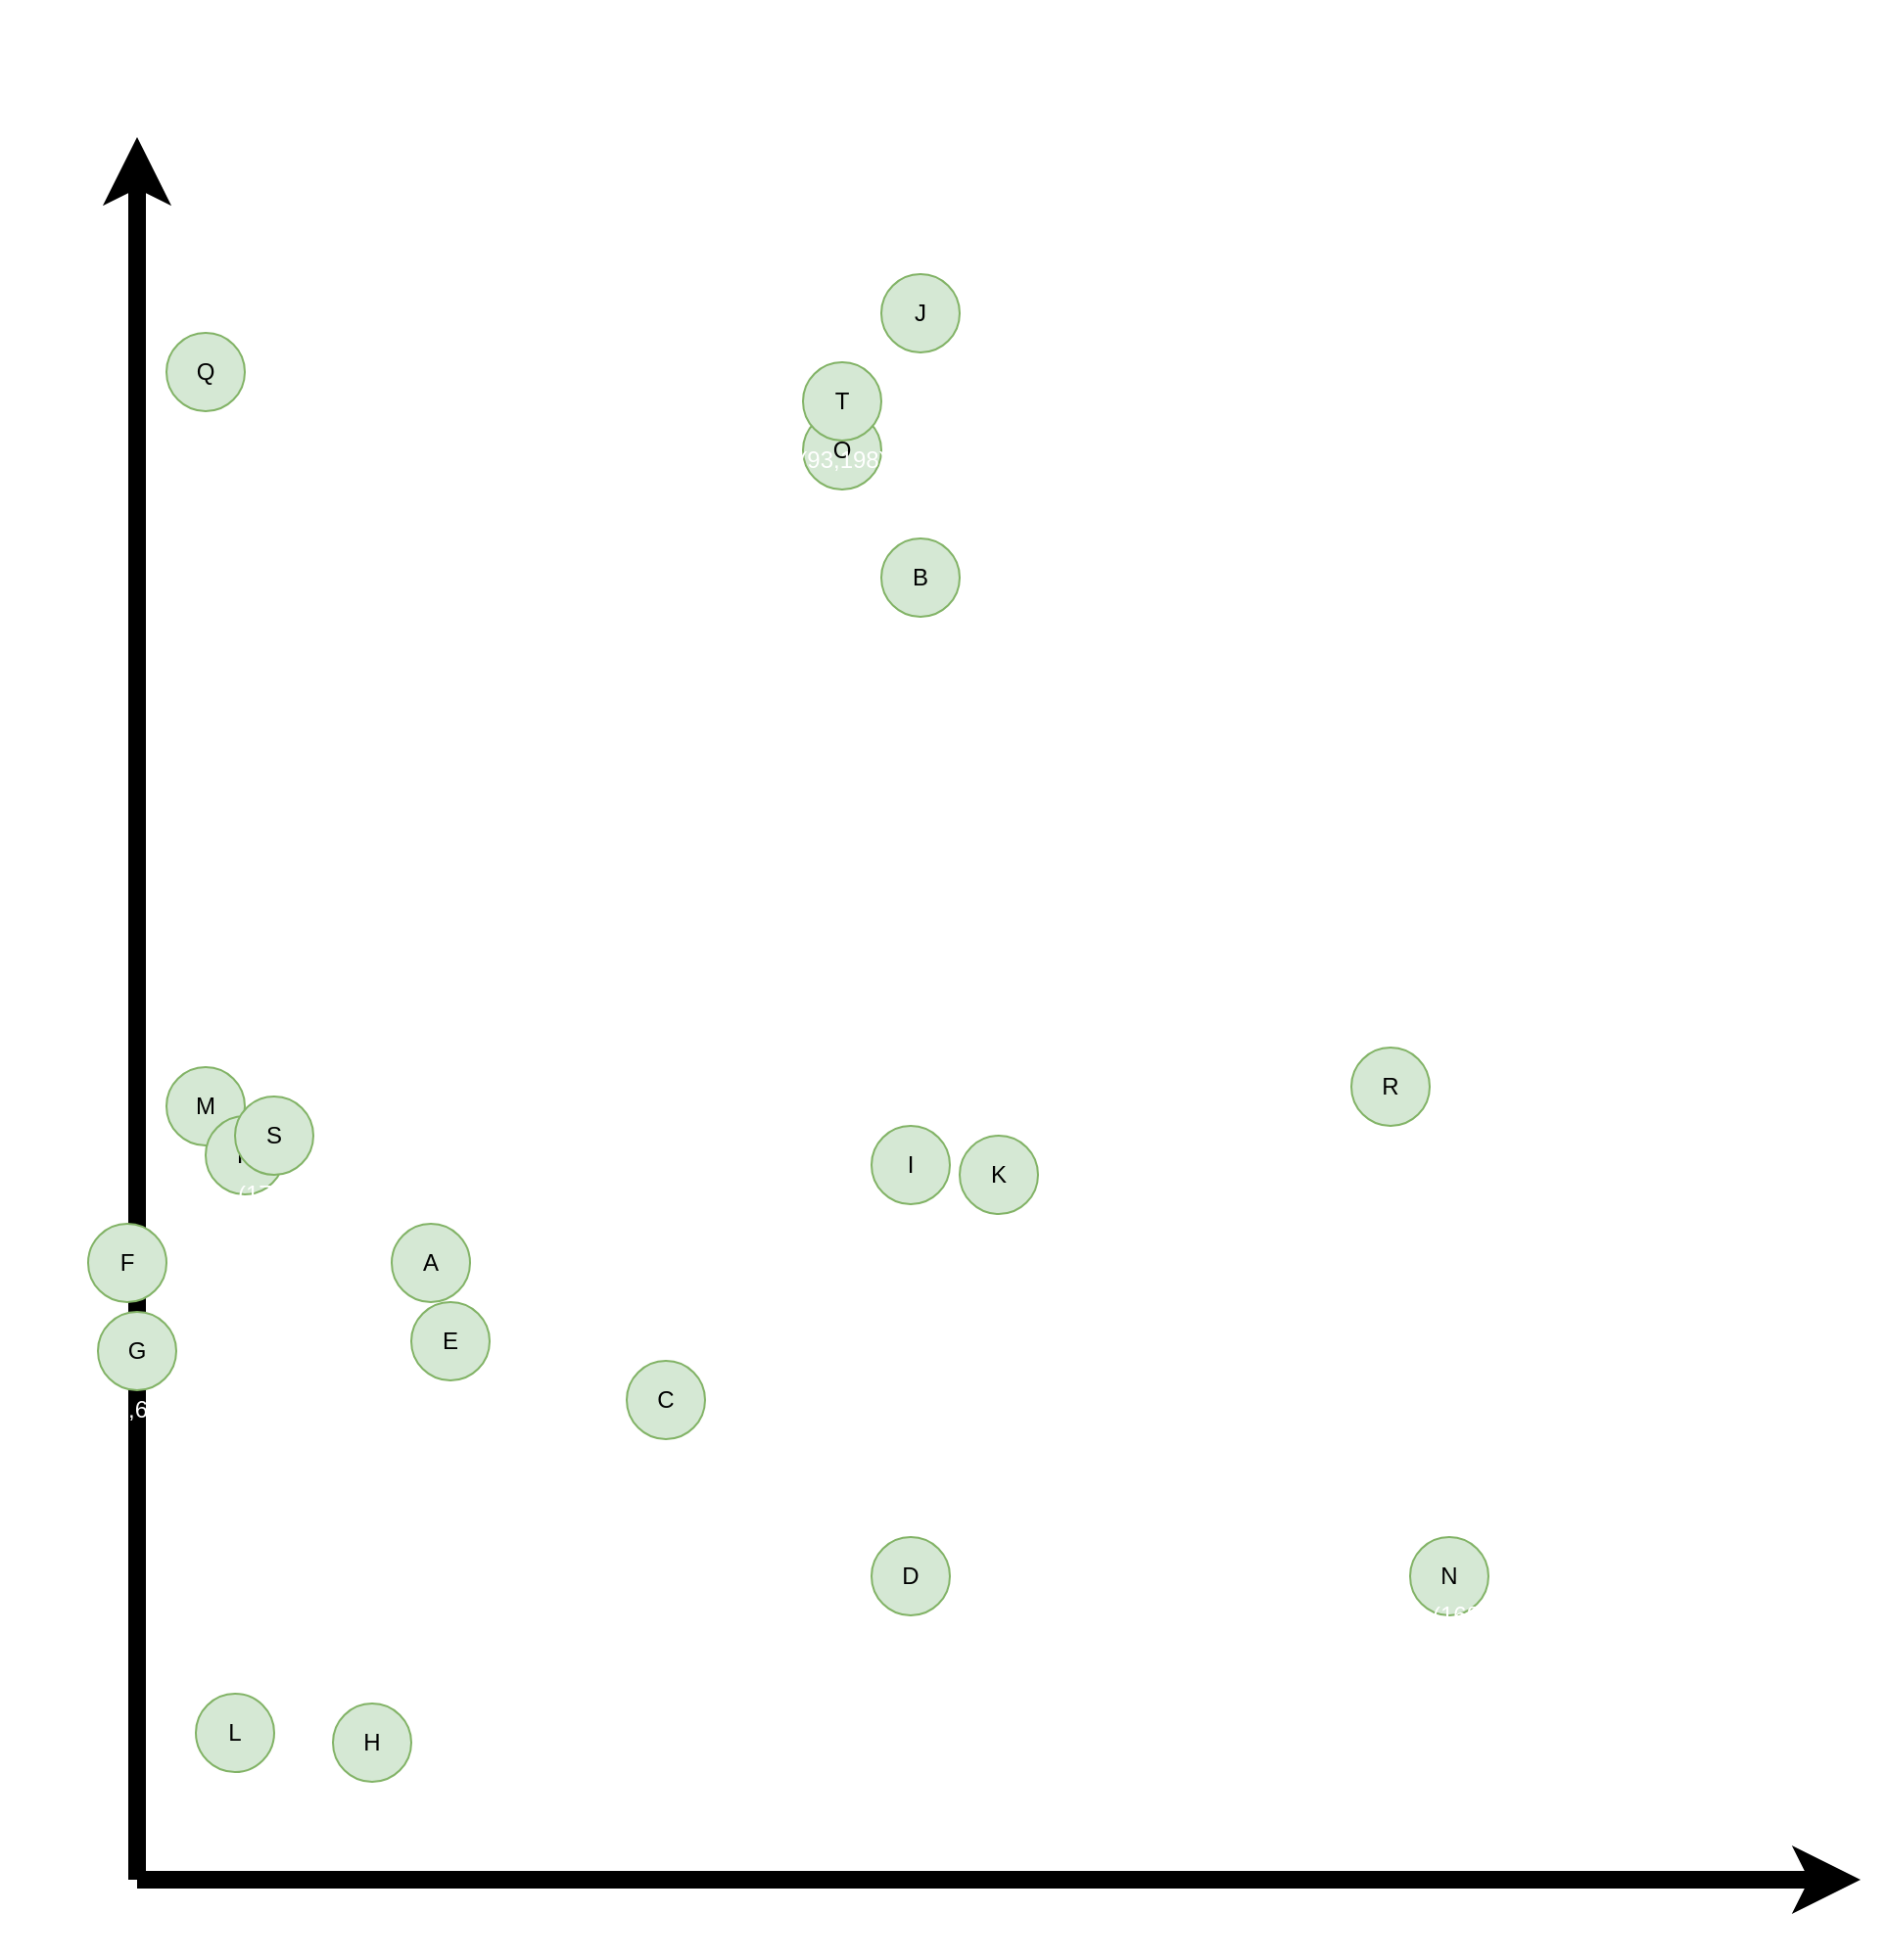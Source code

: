 <mxfile>
    <diagram id="ToferQvf45X5SjrMl_2s" name="Page-1">
        <mxGraphModel dx="1066" dy="1613" grid="1" gridSize="10" guides="1" tooltips="1" connect="1" arrows="1" fold="1" page="1" pageScale="1" pageWidth="850" pageHeight="1100" math="0" shadow="0">
            <root>
                <mxCell id="0"/>
                <mxCell id="1" parent="0"/>
                <mxCell id="2" value="" style="endArrow=classic;html=1;fontColor=#000000;strokeWidth=9;" parent="1" edge="1">
                    <mxGeometry width="50" height="50" relative="1" as="geometry">
                        <mxPoint x="80.0" y="800.0" as="sourcePoint"/>
                        <mxPoint x="80.0" y="-90" as="targetPoint"/>
                        <Array as="points"/>
                    </mxGeometry>
                </mxCell>
                <mxCell id="3" value="" style="endArrow=classic;html=1;fontColor=#000000;strokeWidth=9;" parent="1" edge="1">
                    <mxGeometry width="50" height="50" relative="1" as="geometry">
                        <mxPoint x="80.0" y="800.0" as="sourcePoint"/>
                        <mxPoint x="960" y="800.0" as="targetPoint"/>
                        <Array as="points"/>
                    </mxGeometry>
                </mxCell>
                <mxCell id="4" value="0" style="text;html=1;strokeColor=none;fillColor=none;align=center;verticalAlign=middle;whiteSpace=wrap;rounded=0;fontColor=#FFFFFF;" parent="1" vertex="1">
                    <mxGeometry x="40" y="800" width="60" height="30" as="geometry"/>
                </mxCell>
                <mxCell id="5" value="10" style="text;html=1;strokeColor=none;fillColor=none;align=center;verticalAlign=middle;whiteSpace=wrap;rounded=0;fontColor=#FFFFFF;" parent="1" vertex="1">
                    <mxGeometry x="90" y="810" width="60" height="30" as="geometry"/>
                </mxCell>
                <mxCell id="6" value="20" style="text;html=1;strokeColor=none;fillColor=none;align=center;verticalAlign=middle;whiteSpace=wrap;rounded=0;fontColor=#FFFFFF;" parent="1" vertex="1">
                    <mxGeometry x="130" y="810" width="60" height="30" as="geometry"/>
                </mxCell>
                <mxCell id="7" value="30" style="text;html=1;strokeColor=none;fillColor=none;align=center;verticalAlign=middle;whiteSpace=wrap;rounded=0;fontColor=#FFFFFF;" parent="1" vertex="1">
                    <mxGeometry x="170" y="810" width="60" height="30" as="geometry"/>
                </mxCell>
                <mxCell id="8" value="40" style="text;html=1;strokeColor=none;fillColor=none;align=center;verticalAlign=middle;whiteSpace=wrap;rounded=0;fontColor=#FFFFFF;" parent="1" vertex="1">
                    <mxGeometry x="210" y="810" width="60" height="30" as="geometry"/>
                </mxCell>
                <mxCell id="9" value="50" style="text;html=1;strokeColor=none;fillColor=none;align=center;verticalAlign=middle;whiteSpace=wrap;rounded=0;fontColor=#FFFFFF;" parent="1" vertex="1">
                    <mxGeometry x="250" y="810" width="60" height="30" as="geometry"/>
                </mxCell>
                <mxCell id="10" value="60" style="text;html=1;strokeColor=none;fillColor=none;align=center;verticalAlign=middle;whiteSpace=wrap;rounded=0;fontColor=#FFFFFF;" parent="1" vertex="1">
                    <mxGeometry x="290" y="810" width="60" height="30" as="geometry"/>
                </mxCell>
                <mxCell id="11" value="70" style="text;html=1;strokeColor=none;fillColor=none;align=center;verticalAlign=middle;whiteSpace=wrap;rounded=0;fontColor=#FFFFFF;" parent="1" vertex="1">
                    <mxGeometry x="330" y="810" width="60" height="30" as="geometry"/>
                </mxCell>
                <mxCell id="12" value="80" style="text;html=1;strokeColor=none;fillColor=none;align=center;verticalAlign=middle;whiteSpace=wrap;rounded=0;fontColor=#FFFFFF;" parent="1" vertex="1">
                    <mxGeometry x="370" y="810" width="60" height="30" as="geometry"/>
                </mxCell>
                <mxCell id="13" value="90" style="text;html=1;strokeColor=none;fillColor=none;align=center;verticalAlign=middle;whiteSpace=wrap;rounded=0;fontColor=#FFFFFF;" parent="1" vertex="1">
                    <mxGeometry x="410" y="810" width="60" height="30" as="geometry"/>
                </mxCell>
                <mxCell id="14" value="100" style="text;html=1;strokeColor=none;fillColor=none;align=center;verticalAlign=middle;whiteSpace=wrap;rounded=0;fontColor=#FFFFFF;" parent="1" vertex="1">
                    <mxGeometry x="450" y="810" width="60" height="30" as="geometry"/>
                </mxCell>
                <mxCell id="15" value="110" style="text;html=1;strokeColor=none;fillColor=none;align=center;verticalAlign=middle;whiteSpace=wrap;rounded=0;fontColor=#FFFFFF;" parent="1" vertex="1">
                    <mxGeometry x="490" y="810" width="60" height="30" as="geometry"/>
                </mxCell>
                <mxCell id="16" value="120" style="text;html=1;strokeColor=none;fillColor=none;align=center;verticalAlign=middle;whiteSpace=wrap;rounded=0;fontColor=#FFFFFF;" parent="1" vertex="1">
                    <mxGeometry x="530" y="810" width="60" height="30" as="geometry"/>
                </mxCell>
                <mxCell id="17" value="130" style="text;html=1;strokeColor=none;fillColor=none;align=center;verticalAlign=middle;whiteSpace=wrap;rounded=0;fontColor=#FFFFFF;" parent="1" vertex="1">
                    <mxGeometry x="570" y="810" width="60" height="30" as="geometry"/>
                </mxCell>
                <mxCell id="18" value="140" style="text;html=1;strokeColor=none;fillColor=none;align=center;verticalAlign=middle;whiteSpace=wrap;rounded=0;fontColor=#FFFFFF;" parent="1" vertex="1">
                    <mxGeometry x="610" y="810" width="60" height="30" as="geometry"/>
                </mxCell>
                <mxCell id="19" value="150" style="text;html=1;strokeColor=none;fillColor=none;align=center;verticalAlign=middle;whiteSpace=wrap;rounded=0;fontColor=#FFFFFF;" parent="1" vertex="1">
                    <mxGeometry x="650" y="810" width="60" height="30" as="geometry"/>
                </mxCell>
                <mxCell id="20" value="160" style="text;html=1;strokeColor=none;fillColor=none;align=center;verticalAlign=middle;whiteSpace=wrap;rounded=0;fontColor=#FFFFFF;" parent="1" vertex="1">
                    <mxGeometry x="690" y="810" width="60" height="30" as="geometry"/>
                </mxCell>
                <mxCell id="21" value="20" style="text;html=1;strokeColor=none;fillColor=none;align=center;verticalAlign=middle;whiteSpace=wrap;rounded=0;fontColor=#FFFFFF;" parent="1" vertex="1">
                    <mxGeometry x="10" y="700" width="60" height="30" as="geometry"/>
                </mxCell>
                <mxCell id="22" value="30" style="text;html=1;strokeColor=none;fillColor=none;align=center;verticalAlign=middle;whiteSpace=wrap;rounded=0;fontColor=#FFFFFF;" parent="1" vertex="1">
                    <mxGeometry x="10" y="660" width="60" height="30" as="geometry"/>
                </mxCell>
                <mxCell id="23" value="40" style="text;html=1;strokeColor=none;fillColor=none;align=center;verticalAlign=middle;whiteSpace=wrap;rounded=0;fontColor=#FFFFFF;" parent="1" vertex="1">
                    <mxGeometry x="10" y="620" width="60" height="30" as="geometry"/>
                </mxCell>
                <mxCell id="24" value="50" style="text;html=1;strokeColor=none;fillColor=none;align=center;verticalAlign=middle;whiteSpace=wrap;rounded=0;fontColor=#FFFFFF;" parent="1" vertex="1">
                    <mxGeometry x="10" y="580" width="60" height="30" as="geometry"/>
                </mxCell>
                <mxCell id="25" value="60" style="text;html=1;strokeColor=none;fillColor=none;align=center;verticalAlign=middle;whiteSpace=wrap;rounded=0;fontColor=#FFFFFF;" parent="1" vertex="1">
                    <mxGeometry x="10" y="535" width="60" height="35" as="geometry"/>
                </mxCell>
                <mxCell id="26" value="70" style="text;html=1;strokeColor=none;fillColor=none;align=center;verticalAlign=middle;whiteSpace=wrap;rounded=0;fontColor=#FFFFFF;" parent="1" vertex="1">
                    <mxGeometry x="10" y="500" width="60" height="30" as="geometry"/>
                </mxCell>
                <mxCell id="27" value="80" style="text;html=1;strokeColor=none;fillColor=none;align=center;verticalAlign=middle;whiteSpace=wrap;rounded=0;fontColor=#FFFFFF;" parent="1" vertex="1">
                    <mxGeometry x="10" y="460" width="60" height="30" as="geometry"/>
                </mxCell>
                <mxCell id="28" value="90" style="text;html=1;strokeColor=none;fillColor=none;align=center;verticalAlign=middle;whiteSpace=wrap;rounded=0;fontColor=#FFFFFF;" parent="1" vertex="1">
                    <mxGeometry x="10" y="420" width="60" height="30" as="geometry"/>
                </mxCell>
                <mxCell id="29" value="100" style="text;html=1;strokeColor=none;fillColor=none;align=center;verticalAlign=middle;whiteSpace=wrap;rounded=0;fontColor=#FFFFFF;" parent="1" vertex="1">
                    <mxGeometry x="10" y="380" width="60" height="30" as="geometry"/>
                </mxCell>
                <mxCell id="30" value="110" style="text;html=1;strokeColor=none;fillColor=none;align=center;verticalAlign=middle;whiteSpace=wrap;rounded=0;fontColor=#FFFFFF;" parent="1" vertex="1">
                    <mxGeometry x="10" y="340" width="60" height="30" as="geometry"/>
                </mxCell>
                <mxCell id="31" value="120" style="text;html=1;strokeColor=none;fillColor=none;align=center;verticalAlign=middle;whiteSpace=wrap;rounded=0;fontColor=#FFFFFF;" parent="1" vertex="1">
                    <mxGeometry x="10" y="300" width="60" height="30" as="geometry"/>
                </mxCell>
                <mxCell id="32" value="130" style="text;html=1;strokeColor=none;fillColor=none;align=center;verticalAlign=middle;whiteSpace=wrap;rounded=0;fontColor=#FFFFFF;" parent="1" vertex="1">
                    <mxGeometry x="10" y="260" width="60" height="30" as="geometry"/>
                </mxCell>
                <mxCell id="33" value="140" style="text;html=1;strokeColor=none;fillColor=none;align=center;verticalAlign=middle;whiteSpace=wrap;rounded=0;fontColor=#FFFFFF;" parent="1" vertex="1">
                    <mxGeometry x="10" y="220" width="60" height="30" as="geometry"/>
                </mxCell>
                <mxCell id="34" value="150" style="text;html=1;strokeColor=none;fillColor=none;align=center;verticalAlign=middle;whiteSpace=wrap;rounded=0;fontColor=#FFFFFF;" parent="1" vertex="1">
                    <mxGeometry x="10" y="180" width="60" height="30" as="geometry"/>
                </mxCell>
                <mxCell id="35" value="160" style="text;html=1;strokeColor=none;fillColor=none;align=center;verticalAlign=middle;whiteSpace=wrap;rounded=0;fontColor=#FFFFFF;" parent="1" vertex="1">
                    <mxGeometry x="10" y="140" width="60" height="30" as="geometry"/>
                </mxCell>
                <mxCell id="36" value="10" style="text;html=1;strokeColor=none;fillColor=none;align=center;verticalAlign=middle;whiteSpace=wrap;rounded=0;fontColor=#FFFFFF;" parent="1" vertex="1">
                    <mxGeometry x="10" y="740" width="60" height="30" as="geometry"/>
                </mxCell>
                <mxCell id="37" value="170" style="text;html=1;strokeColor=none;fillColor=none;align=center;verticalAlign=middle;whiteSpace=wrap;rounded=0;fontColor=#FFFFFF;" parent="1" vertex="1">
                    <mxGeometry x="730" y="810" width="60" height="30" as="geometry"/>
                </mxCell>
                <mxCell id="38" value="180" style="text;html=1;strokeColor=none;fillColor=none;align=center;verticalAlign=middle;whiteSpace=wrap;rounded=0;fontColor=#FFFFFF;" parent="1" vertex="1">
                    <mxGeometry x="770" y="810" width="60" height="30" as="geometry"/>
                </mxCell>
                <mxCell id="39" value="200" style="text;html=1;strokeColor=none;fillColor=none;align=center;verticalAlign=middle;whiteSpace=wrap;rounded=0;fontColor=#FFFFFF;" parent="1" vertex="1">
                    <mxGeometry x="850" y="810" width="60" height="30" as="geometry"/>
                </mxCell>
                <mxCell id="40" value="190" style="text;html=1;strokeColor=none;fillColor=none;align=center;verticalAlign=middle;whiteSpace=wrap;rounded=0;fontColor=#FFFFFF;" parent="1" vertex="1">
                    <mxGeometry x="810" y="810" width="60" height="30" as="geometry"/>
                </mxCell>
                <mxCell id="41" value="170" style="text;html=1;strokeColor=none;fillColor=none;align=center;verticalAlign=middle;whiteSpace=wrap;rounded=0;fontColor=#FFFFFF;" parent="1" vertex="1">
                    <mxGeometry x="10" y="100" width="60" height="30" as="geometry"/>
                </mxCell>
                <mxCell id="42" value="180" style="text;html=1;strokeColor=none;fillColor=none;align=center;verticalAlign=middle;whiteSpace=wrap;rounded=0;fontColor=#FFFFFF;" parent="1" vertex="1">
                    <mxGeometry x="10" y="60" width="60" height="30" as="geometry"/>
                </mxCell>
                <mxCell id="43" value="190" style="text;html=1;strokeColor=none;fillColor=none;align=center;verticalAlign=middle;whiteSpace=wrap;rounded=0;fontColor=#FFFFFF;" parent="1" vertex="1">
                    <mxGeometry x="10" y="20" width="60" height="30" as="geometry"/>
                </mxCell>
                <mxCell id="44" value="200" style="text;html=1;strokeColor=none;fillColor=none;align=center;verticalAlign=middle;whiteSpace=wrap;rounded=0;fontColor=#FFFFFF;" parent="1" vertex="1">
                    <mxGeometry x="10" y="-20" width="60" height="30" as="geometry"/>
                </mxCell>
                <mxCell id="45" value="&lt;h1&gt;OPerating on the ange of 0-200&lt;/h1&gt;" style="text;html=1;strokeColor=none;fillColor=none;spacing=5;spacingTop=-20;whiteSpace=wrap;overflow=hidden;rounded=0;fontColor=#FFFFFF;strokeWidth=1;" parent="1" vertex="1">
                    <mxGeometry x="260" y="-150" width="380" height="60" as="geometry"/>
                </mxCell>
                <mxCell id="46" value="&lt;font color=&quot;#000000&quot;&gt;A&lt;/font&gt;" style="ellipse;whiteSpace=wrap;html=1;aspect=fixed;fillColor=#d5e8d4;strokeColor=#82b366;" parent="1" vertex="1">
                    <mxGeometry x="210" y="465" width="40" height="40" as="geometry"/>
                </mxCell>
                <mxCell id="47" value="&lt;font color=&quot;#ffffff&quot;&gt;(38,78)&lt;/font&gt;" style="text;html=1;align=center;verticalAlign=middle;resizable=0;points=[];autosize=1;strokeColor=none;fillColor=none;fontColor=#000000;" parent="1" vertex="1">
                    <mxGeometry x="200" y="500" width="60" height="30" as="geometry"/>
                </mxCell>
                <mxCell id="48" value="&lt;font color=&quot;#000000&quot;&gt;B&lt;/font&gt;" style="ellipse;whiteSpace=wrap;html=1;aspect=fixed;fillColor=#d5e8d4;strokeColor=#82b366;" parent="1" vertex="1">
                    <mxGeometry x="460" y="115" width="40" height="40" as="geometry"/>
                </mxCell>
                <mxCell id="49" value="&lt;font color=&quot;#ffffff&quot;&gt;(99,167)&lt;/font&gt;" style="text;html=1;align=center;verticalAlign=middle;resizable=0;points=[];autosize=1;strokeColor=none;fillColor=none;fontColor=#000000;" parent="1" vertex="1">
                    <mxGeometry x="445" y="150" width="70" height="30" as="geometry"/>
                </mxCell>
                <mxCell id="50" value="&lt;font color=&quot;#000000&quot;&gt;C&lt;/font&gt;" style="ellipse;whiteSpace=wrap;html=1;aspect=fixed;fillColor=#d5e8d4;strokeColor=#82b366;" parent="1" vertex="1">
                    <mxGeometry x="330" y="535" width="40" height="40" as="geometry"/>
                </mxCell>
                <mxCell id="51" value="&lt;font color=&quot;#ffffff&quot;&gt;(68,60)&lt;/font&gt;" style="text;html=1;align=center;verticalAlign=middle;resizable=0;points=[];autosize=1;strokeColor=none;fillColor=none;fontColor=#000000;" parent="1" vertex="1">
                    <mxGeometry x="320" y="570" width="60" height="30" as="geometry"/>
                </mxCell>
                <mxCell id="52" value="&lt;font color=&quot;#000000&quot;&gt;D&lt;/font&gt;" style="ellipse;whiteSpace=wrap;html=1;aspect=fixed;fillColor=#d5e8d4;strokeColor=#82b366;" parent="1" vertex="1">
                    <mxGeometry x="455" y="625" width="40" height="40" as="geometry"/>
                </mxCell>
                <mxCell id="53" value="&lt;font color=&quot;#ffffff&quot;&gt;(97,37)&lt;/font&gt;" style="text;html=1;align=center;verticalAlign=middle;resizable=0;points=[];autosize=1;strokeColor=none;fillColor=none;fontColor=#000000;" parent="1" vertex="1">
                    <mxGeometry x="445" y="660" width="60" height="30" as="geometry"/>
                </mxCell>
                <mxCell id="54" value="&lt;font color=&quot;#000000&quot;&gt;E&lt;/font&gt;" style="ellipse;whiteSpace=wrap;html=1;aspect=fixed;fillColor=#d5e8d4;strokeColor=#82b366;" parent="1" vertex="1">
                    <mxGeometry x="220" y="505" width="40" height="40" as="geometry"/>
                </mxCell>
                <mxCell id="55" value="&lt;font color=&quot;#ffffff&quot;&gt;(39,66)&lt;/font&gt;" style="text;html=1;align=center;verticalAlign=middle;resizable=0;points=[];autosize=1;strokeColor=none;fillColor=none;fontColor=#000000;" parent="1" vertex="1">
                    <mxGeometry x="210" y="540" width="60" height="30" as="geometry"/>
                </mxCell>
                <mxCell id="56" value="&lt;font color=&quot;#000000&quot;&gt;F&lt;/font&gt;" style="ellipse;whiteSpace=wrap;html=1;aspect=fixed;fillColor=#d5e8d4;strokeColor=#82b366;" parent="1" vertex="1">
                    <mxGeometry x="55" y="465" width="40" height="40" as="geometry"/>
                </mxCell>
                <mxCell id="57" value="&lt;font color=&quot;#ffffff&quot;&gt;(0,77)&lt;/font&gt;" style="text;html=1;align=center;verticalAlign=middle;resizable=0;points=[];autosize=1;strokeColor=none;fillColor=none;fontColor=#000000;" parent="1" vertex="1">
                    <mxGeometry x="50" y="500" width="50" height="30" as="geometry"/>
                </mxCell>
                <mxCell id="58" value="&lt;font color=&quot;#000000&quot;&gt;G&lt;/font&gt;" style="ellipse;whiteSpace=wrap;html=1;aspect=fixed;fillColor=#d5e8d4;strokeColor=#82b366;" parent="1" vertex="1">
                    <mxGeometry x="60" y="510" width="40" height="40" as="geometry"/>
                </mxCell>
                <mxCell id="59" value="&lt;font color=&quot;#ffffff&quot;&gt;(1,67)&lt;/font&gt;" style="text;html=1;align=center;verticalAlign=middle;resizable=0;points=[];autosize=1;strokeColor=none;fillColor=none;fontColor=#000000;" parent="1" vertex="1">
                    <mxGeometry x="55" y="545" width="50" height="30" as="geometry"/>
                </mxCell>
                <mxCell id="60" value="&lt;font color=&quot;#000000&quot;&gt;H&lt;/font&gt;" style="ellipse;whiteSpace=wrap;html=1;aspect=fixed;fillColor=#d5e8d4;strokeColor=#82b366;" parent="1" vertex="1">
                    <mxGeometry x="180" y="710" width="40" height="40" as="geometry"/>
                </mxCell>
                <mxCell id="61" value="&lt;font color=&quot;#ffffff&quot;&gt;(30,16)&lt;/font&gt;" style="text;html=1;align=center;verticalAlign=middle;resizable=0;points=[];autosize=1;strokeColor=none;fillColor=none;fontColor=#000000;" parent="1" vertex="1">
                    <mxGeometry x="170" y="745" width="60" height="30" as="geometry"/>
                </mxCell>
                <mxCell id="62" value="&lt;font color=&quot;#000000&quot;&gt;I&lt;/font&gt;" style="ellipse;whiteSpace=wrap;html=1;aspect=fixed;fillColor=#d5e8d4;strokeColor=#82b366;" parent="1" vertex="1">
                    <mxGeometry x="455" y="415" width="40" height="40" as="geometry"/>
                </mxCell>
                <mxCell id="63" value="&lt;font color=&quot;#ffffff&quot;&gt;(96,91)&lt;/font&gt;" style="text;html=1;align=center;verticalAlign=middle;resizable=0;points=[];autosize=1;strokeColor=none;fillColor=none;fontColor=#000000;" parent="1" vertex="1">
                    <mxGeometry x="445" y="450" width="60" height="30" as="geometry"/>
                </mxCell>
                <mxCell id="64" value="&lt;font color=&quot;#000000&quot;&gt;J&lt;/font&gt;" style="ellipse;whiteSpace=wrap;html=1;aspect=fixed;fillColor=#d5e8d4;strokeColor=#82b366;" parent="1" vertex="1">
                    <mxGeometry x="460" y="-20" width="40" height="40" as="geometry"/>
                </mxCell>
                <mxCell id="65" value="&lt;font color=&quot;#ffffff&quot;&gt;(99,199)&lt;/font&gt;" style="text;html=1;align=center;verticalAlign=middle;resizable=0;points=[];autosize=1;strokeColor=none;fillColor=none;fontColor=#000000;" parent="1" vertex="1">
                    <mxGeometry x="445" y="20" width="70" height="30" as="geometry"/>
                </mxCell>
                <mxCell id="66" value="&lt;font color=&quot;#000000&quot;&gt;K&lt;/font&gt;" style="ellipse;whiteSpace=wrap;html=1;aspect=fixed;fillColor=#d5e8d4;strokeColor=#82b366;" parent="1" vertex="1">
                    <mxGeometry x="500" y="420" width="40" height="40" as="geometry"/>
                </mxCell>
                <mxCell id="67" value="&lt;font color=&quot;#ffffff&quot;&gt;(111,89)&lt;/font&gt;" style="text;html=1;align=center;verticalAlign=middle;resizable=0;points=[];autosize=1;strokeColor=none;fillColor=none;fontColor=#000000;" parent="1" vertex="1">
                    <mxGeometry x="485" y="460" width="70" height="30" as="geometry"/>
                </mxCell>
                <mxCell id="68" value="&lt;font color=&quot;#000000&quot;&gt;L&lt;/font&gt;" style="ellipse;whiteSpace=wrap;html=1;aspect=fixed;fillColor=#d5e8d4;strokeColor=#82b366;" parent="1" vertex="1">
                    <mxGeometry x="110" y="705" width="40" height="40" as="geometry"/>
                </mxCell>
                <mxCell id="69" value="&lt;font color=&quot;#ffffff&quot;&gt;(13,18)&lt;/font&gt;" style="text;html=1;align=center;verticalAlign=middle;resizable=0;points=[];autosize=1;strokeColor=none;fillColor=none;fontColor=#000000;" parent="1" vertex="1">
                    <mxGeometry x="100" y="740" width="60" height="30" as="geometry"/>
                </mxCell>
                <mxCell id="70" value="&lt;font color=&quot;#000000&quot;&gt;M&lt;/font&gt;" style="ellipse;whiteSpace=wrap;html=1;aspect=fixed;fillColor=#d5e8d4;strokeColor=#82b366;" parent="1" vertex="1">
                    <mxGeometry x="95" y="385" width="40" height="40" as="geometry"/>
                </mxCell>
                <mxCell id="71" value="&lt;font color=&quot;#ffffff&quot;&gt;(8,98)&lt;/font&gt;" style="text;html=1;align=center;verticalAlign=middle;resizable=0;points=[];autosize=1;strokeColor=none;fillColor=none;fontColor=#000000;" parent="1" vertex="1">
                    <mxGeometry x="90" y="420" width="50" height="30" as="geometry"/>
                </mxCell>
                <mxCell id="72" value="&lt;font color=&quot;#000000&quot;&gt;N&lt;/font&gt;" style="ellipse;whiteSpace=wrap;html=1;aspect=fixed;fillColor=#d5e8d4;strokeColor=#82b366;" parent="1" vertex="1">
                    <mxGeometry x="730" y="625" width="40" height="40" as="geometry"/>
                </mxCell>
                <mxCell id="73" value="&lt;font color=&quot;#ffffff&quot;&gt;(168,3)&lt;/font&gt;" style="text;html=1;align=center;verticalAlign=middle;resizable=0;points=[];autosize=1;strokeColor=none;fillColor=none;fontColor=#000000;" parent="1" vertex="1">
                    <mxGeometry x="730" y="650" width="60" height="30" as="geometry"/>
                </mxCell>
                <mxCell id="74" value="&lt;font color=&quot;#000000&quot;&gt;O&lt;/font&gt;" style="ellipse;whiteSpace=wrap;html=1;aspect=fixed;fillColor=#d5e8d4;strokeColor=#82b366;" parent="1" vertex="1">
                    <mxGeometry x="420" y="50" width="40" height="40" as="geometry"/>
                </mxCell>
                <mxCell id="75" value="&lt;font color=&quot;#ffffff&quot;&gt;(90,179)&lt;/font&gt;" style="text;html=1;align=center;verticalAlign=middle;resizable=0;points=[];autosize=1;strokeColor=none;fillColor=none;fontColor=#000000;" parent="1" vertex="1">
                    <mxGeometry x="405" y="85" width="70" height="30" as="geometry"/>
                </mxCell>
                <mxCell id="76" value="&lt;font color=&quot;#000000&quot;&gt;P&lt;/font&gt;" style="ellipse;whiteSpace=wrap;html=1;aspect=fixed;fillColor=#d5e8d4;strokeColor=#82b366;" parent="1" vertex="1">
                    <mxGeometry x="115" y="410" width="40" height="40" as="geometry"/>
                </mxCell>
                <mxCell id="77" value="&lt;font color=&quot;#ffffff&quot;&gt;(13,91)&lt;/font&gt;" style="text;html=1;align=center;verticalAlign=middle;resizable=0;points=[];autosize=1;strokeColor=none;fillColor=none;fontColor=#000000;" parent="1" vertex="1">
                    <mxGeometry x="105" y="445" width="60" height="30" as="geometry"/>
                </mxCell>
                <mxCell id="78" value="&lt;font color=&quot;#000000&quot;&gt;Q&lt;/font&gt;" style="ellipse;whiteSpace=wrap;html=1;aspect=fixed;fillColor=#d5e8d4;strokeColor=#82b366;" parent="1" vertex="1">
                    <mxGeometry x="95" y="10" width="40" height="40" as="geometry"/>
                </mxCell>
                <mxCell id="79" value="&lt;font color=&quot;#ffffff&quot;&gt;(8,193)&lt;/font&gt;" style="text;html=1;align=center;verticalAlign=middle;resizable=0;points=[];autosize=1;strokeColor=none;fillColor=none;fontColor=#000000;" parent="1" vertex="1">
                    <mxGeometry x="85" y="45" width="60" height="30" as="geometry"/>
                </mxCell>
                <mxCell id="80" value="&lt;font color=&quot;#000000&quot;&gt;R&lt;/font&gt;" style="ellipse;whiteSpace=wrap;html=1;aspect=fixed;fillColor=#d5e8d4;strokeColor=#82b366;" parent="1" vertex="1">
                    <mxGeometry x="700" y="375" width="40" height="40" as="geometry"/>
                </mxCell>
                <mxCell id="81" value="&lt;font color=&quot;#ffffff&quot;&gt;(160,98)&lt;/font&gt;" style="text;html=1;align=center;verticalAlign=middle;resizable=0;points=[];autosize=1;strokeColor=none;fillColor=none;fontColor=#000000;" parent="1" vertex="1">
                    <mxGeometry x="685" y="415" width="70" height="30" as="geometry"/>
                </mxCell>
                <mxCell id="82" value="&lt;font color=&quot;#000000&quot;&gt;S&lt;/font&gt;" style="ellipse;whiteSpace=wrap;html=1;aspect=fixed;fillColor=#d5e8d4;strokeColor=#82b366;" parent="1" vertex="1">
                    <mxGeometry x="130" y="400" width="40" height="40" as="geometry"/>
                </mxCell>
                <mxCell id="83" value="&lt;font color=&quot;#ffffff&quot;&gt;(17,93)&lt;/font&gt;" style="text;html=1;align=center;verticalAlign=middle;resizable=0;points=[];autosize=1;strokeColor=none;fillColor=none;fontColor=#000000;" parent="1" vertex="1">
                    <mxGeometry x="120" y="435" width="60" height="30" as="geometry"/>
                </mxCell>
                <mxCell id="84" value="&lt;font color=&quot;#000000&quot;&gt;T&lt;/font&gt;" style="ellipse;whiteSpace=wrap;html=1;aspect=fixed;fillColor=#d5e8d4;strokeColor=#82b366;" parent="1" vertex="1">
                    <mxGeometry x="420" y="25" width="40" height="40" as="geometry"/>
                </mxCell>
                <mxCell id="85" value="&lt;font color=&quot;#ffffff&quot;&gt;(93,198)&lt;/font&gt;" style="text;html=1;align=center;verticalAlign=middle;resizable=0;points=[];autosize=1;strokeColor=none;fillColor=none;fontColor=#000000;" parent="1" vertex="1">
                    <mxGeometry x="405" y="60" width="70" height="30" as="geometry"/>
                </mxCell>
            </root>
        </mxGraphModel>
    </diagram>
</mxfile>